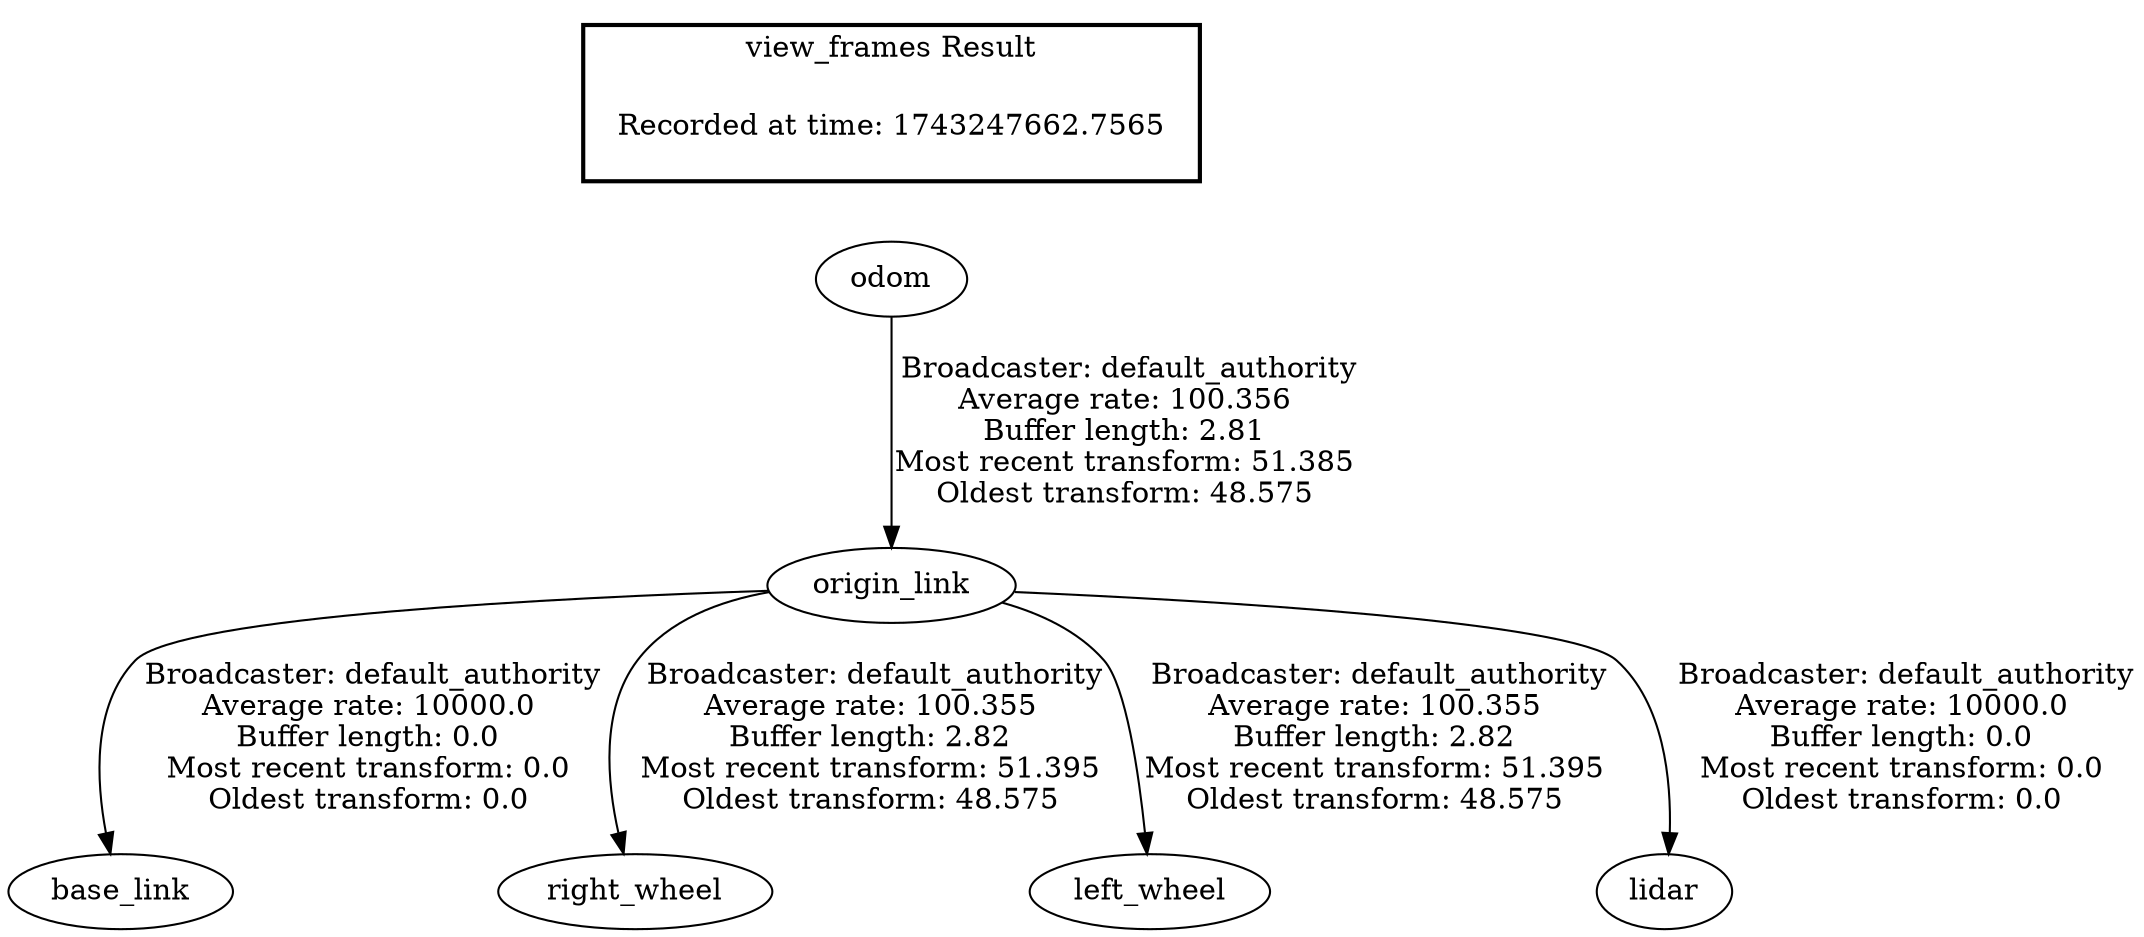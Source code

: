 digraph G {
"origin_link" -> "base_link"[label=" Broadcaster: default_authority\nAverage rate: 10000.0\nBuffer length: 0.0\nMost recent transform: 0.0\nOldest transform: 0.0\n"];
"origin_link" -> "right_wheel"[label=" Broadcaster: default_authority\nAverage rate: 100.355\nBuffer length: 2.82\nMost recent transform: 51.395\nOldest transform: 48.575\n"];
"odom" -> "origin_link"[label=" Broadcaster: default_authority\nAverage rate: 100.356\nBuffer length: 2.81\nMost recent transform: 51.385\nOldest transform: 48.575\n"];
"origin_link" -> "left_wheel"[label=" Broadcaster: default_authority\nAverage rate: 100.355\nBuffer length: 2.82\nMost recent transform: 51.395\nOldest transform: 48.575\n"];
"origin_link" -> "lidar"[label=" Broadcaster: default_authority\nAverage rate: 10000.0\nBuffer length: 0.0\nMost recent transform: 0.0\nOldest transform: 0.0\n"];
edge [style=invis];
 subgraph cluster_legend { style=bold; color=black; label ="view_frames Result";
"Recorded at time: 1743247662.7565"[ shape=plaintext ] ;
}->"odom";
}